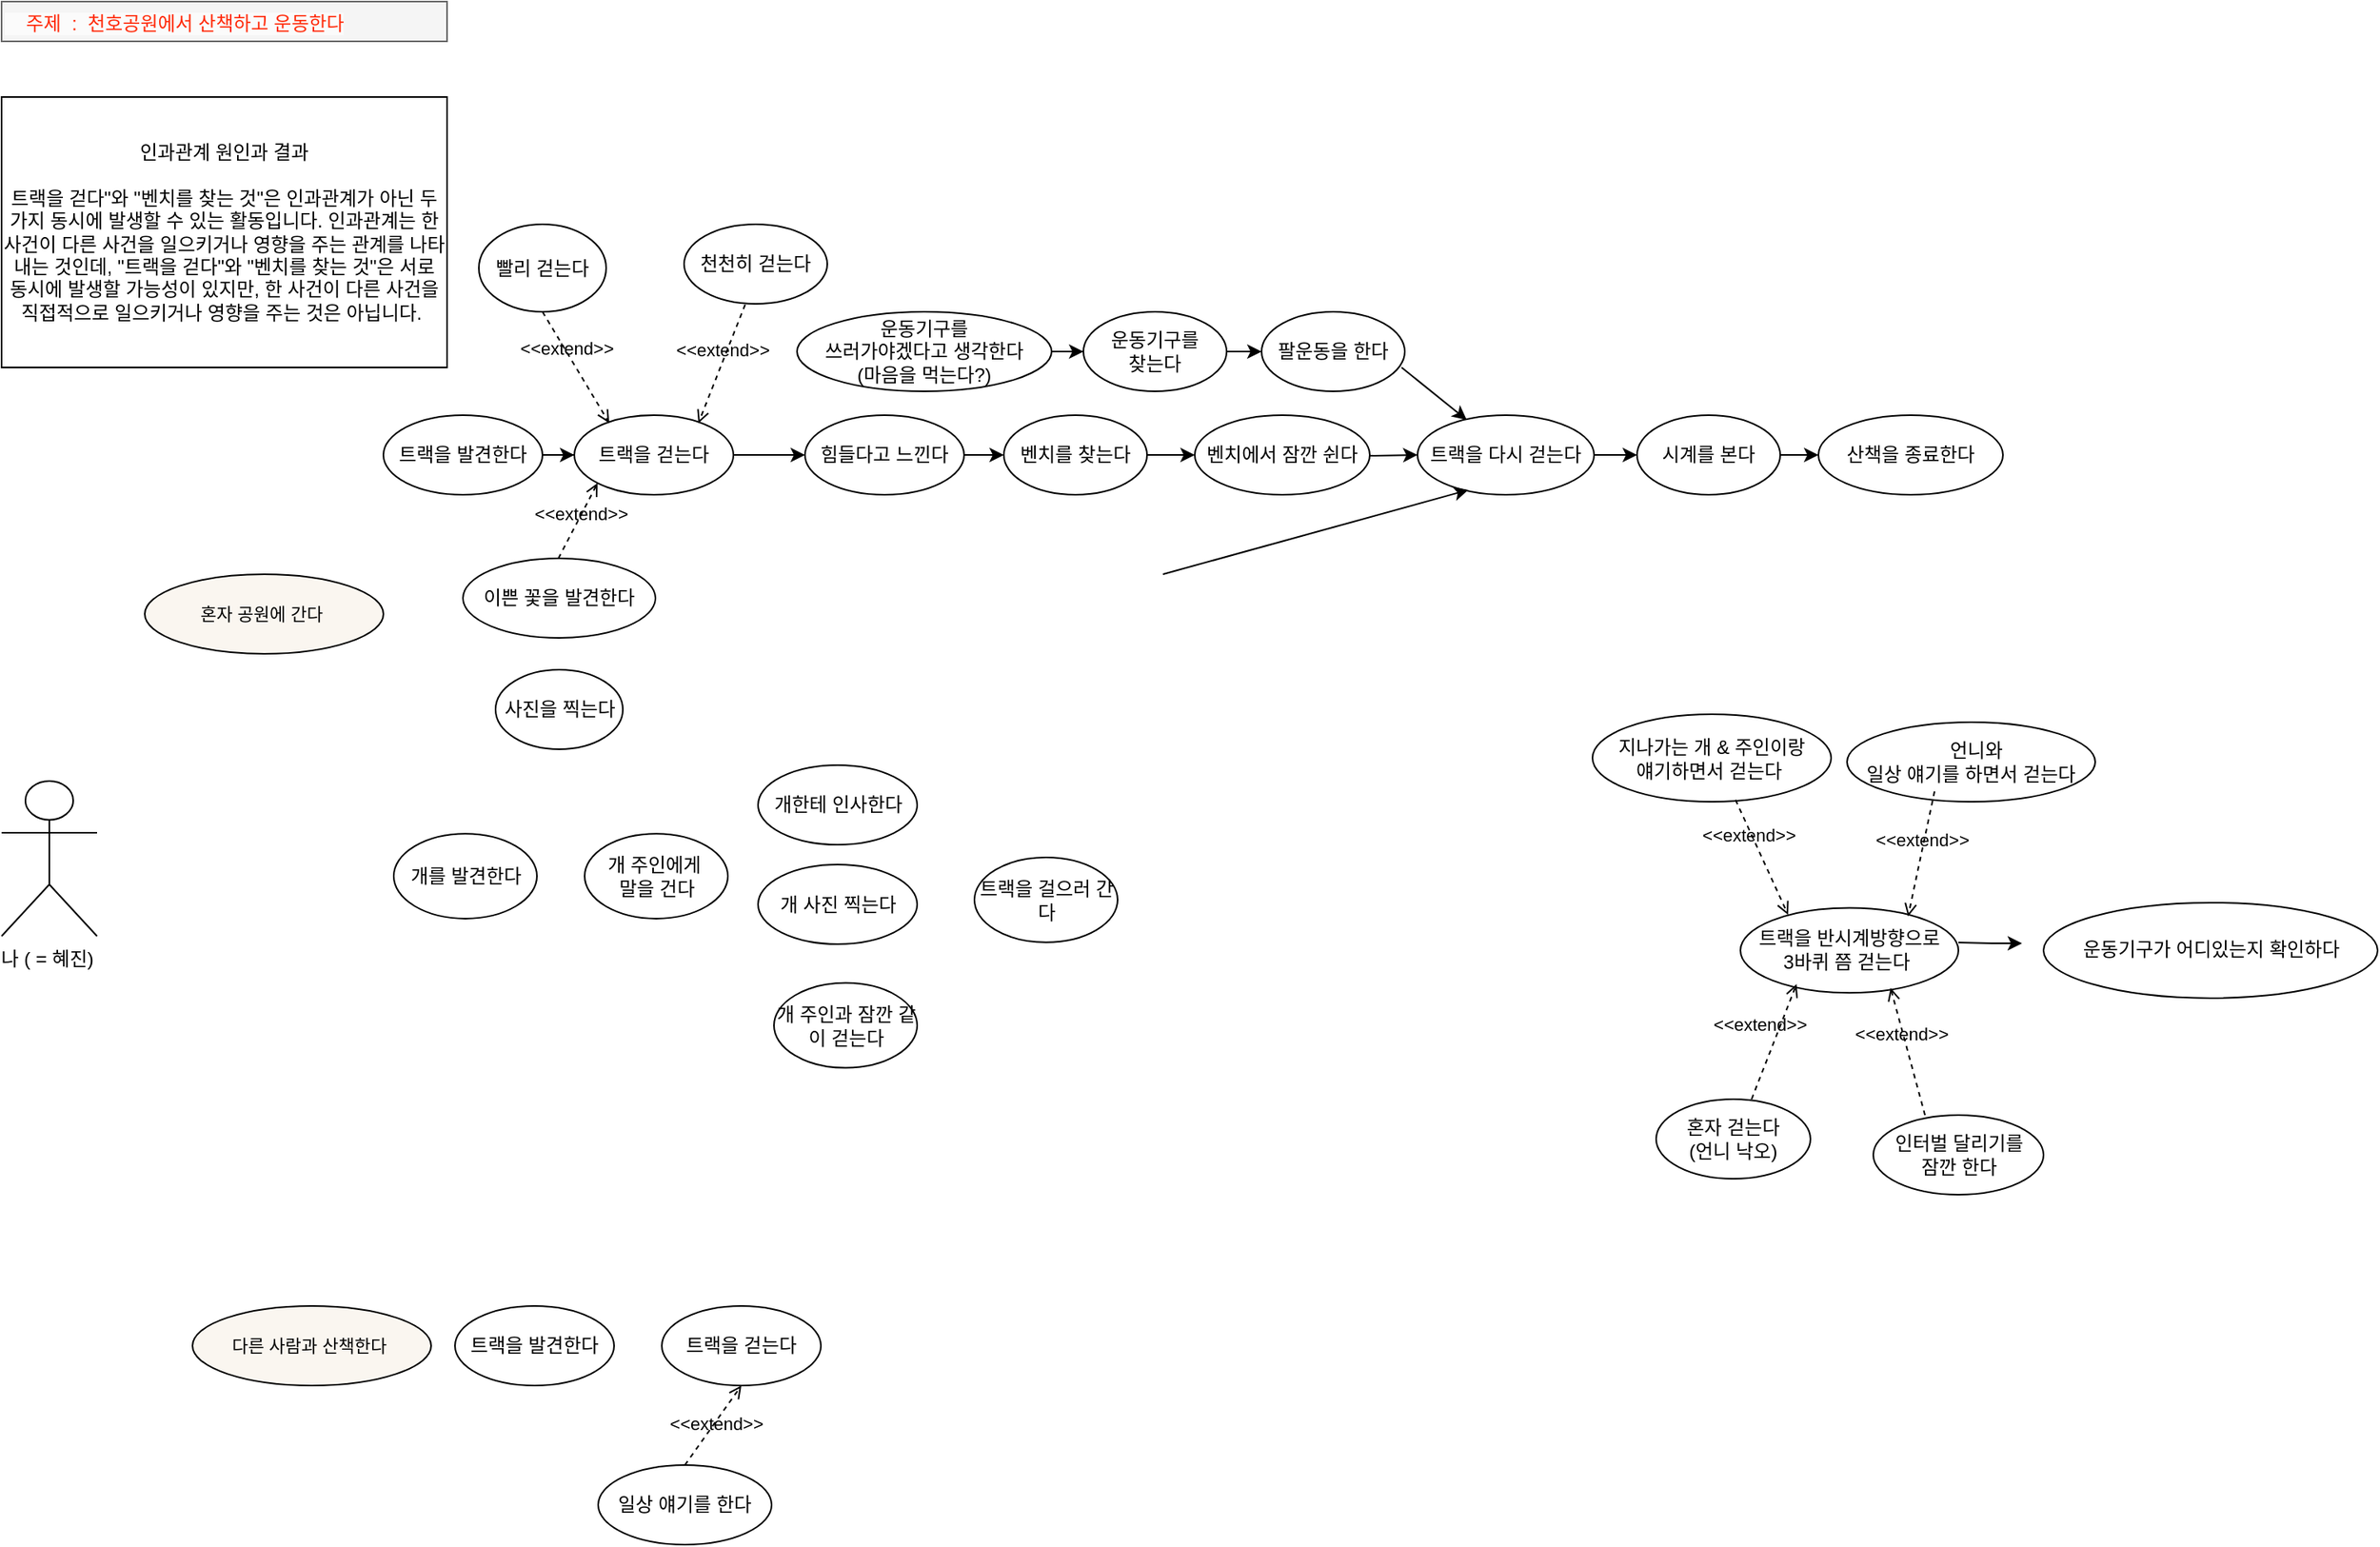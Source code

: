 <mxfile version="21.6.6" type="github">
  <diagram name="페이지-1" id="tYuTC0g_JtJMIlODlGY_">
    <mxGraphModel dx="2074" dy="1142" grid="1" gridSize="10" guides="1" tooltips="1" connect="1" arrows="1" fold="1" page="1" pageScale="1" pageWidth="827" pageHeight="1169" math="0" shadow="0">
      <root>
        <mxCell id="0" />
        <mxCell id="1" parent="0" />
        <mxCell id="RUlDnIiTWdbKFg5DgWMq-1" value="나 ( = 혜진)&amp;nbsp;" style="shape=umlActor;verticalLabelPosition=bottom;verticalAlign=top;html=1;" vertex="1" parent="1">
          <mxGeometry x="40" y="550.0" width="60" height="97.5" as="geometry" />
        </mxCell>
        <mxCell id="RUlDnIiTWdbKFg5DgWMq-2" value="&lt;font style=&quot;font-size: 11px;&quot;&gt;혼자 공원에 간다&amp;nbsp;&lt;br&gt;&lt;/font&gt;" style="ellipse;whiteSpace=wrap;html=1;fillColor=#FAF6F0;gradientColor=#FAF6F0;strokeColor=default;" vertex="1" parent="1">
          <mxGeometry x="130" y="420.0" width="150" height="50" as="geometry" />
        </mxCell>
        <mxCell id="RUlDnIiTWdbKFg5DgWMq-3" value="" style="edgeStyle=orthogonalEdgeStyle;rounded=0;orthogonalLoop=1;jettySize=auto;html=1;" edge="1" parent="1">
          <mxGeometry relative="1" as="geometry">
            <mxPoint x="1270.0" y="651.526" as="sourcePoint" />
            <mxPoint x="1310.0" y="652.053" as="targetPoint" />
          </mxGeometry>
        </mxCell>
        <mxCell id="RUlDnIiTWdbKFg5DgWMq-4" value="트랙을 반시계방향으로 &lt;br&gt;3바퀴 쯤 걷는다&amp;nbsp;" style="ellipse;whiteSpace=wrap;html=1;" vertex="1" parent="1">
          <mxGeometry x="1133" y="629.76" width="137" height="53.37" as="geometry" />
        </mxCell>
        <mxCell id="RUlDnIiTWdbKFg5DgWMq-5" value="지나가는 개 &amp;amp; 주인이랑 &lt;br&gt;얘기하면서 걷는다&amp;nbsp;" style="ellipse;whiteSpace=wrap;html=1;" vertex="1" parent="1">
          <mxGeometry x="1040" y="508" width="150" height="55" as="geometry" />
        </mxCell>
        <mxCell id="RUlDnIiTWdbKFg5DgWMq-6" value="&amp;nbsp; 언니와 &lt;br&gt;일상 얘기를 하면서 걷는다" style="ellipse;whiteSpace=wrap;html=1;" vertex="1" parent="1">
          <mxGeometry x="1200" y="513" width="156" height="50" as="geometry" />
        </mxCell>
        <mxCell id="RUlDnIiTWdbKFg5DgWMq-7" value="혼자 걷는다 &lt;br&gt;(언니 낙오)" style="ellipse;whiteSpace=wrap;html=1;" vertex="1" parent="1">
          <mxGeometry x="1080" y="750.0" width="97" height="50" as="geometry" />
        </mxCell>
        <mxCell id="RUlDnIiTWdbKFg5DgWMq-8" value="&amp;lt;&amp;lt;extend&amp;gt;&amp;gt;" style="html=1;verticalAlign=bottom;labelBackgroundColor=none;endArrow=open;endFill=0;dashed=1;rounded=0;exitX=0.626;exitY=1.033;exitDx=0;exitDy=0;exitPerimeter=0;entryX=0.248;entryY=0.119;entryDx=0;entryDy=0;entryPerimeter=0;" edge="1" parent="1">
          <mxGeometry x="-0.201" y="-6" width="160" relative="1" as="geometry">
            <mxPoint x="1129.9" y="561.815" as="sourcePoint" />
            <mxPoint x="1162.976" y="634.111" as="targetPoint" />
            <mxPoint as="offset" />
          </mxGeometry>
        </mxCell>
        <mxCell id="RUlDnIiTWdbKFg5DgWMq-9" value="&amp;lt;&amp;lt;extend&amp;gt;&amp;gt;" style="html=1;verticalAlign=bottom;labelBackgroundColor=none;endArrow=open;endFill=0;dashed=1;rounded=0;exitX=0.5;exitY=1;exitDx=0;exitDy=0;entryX=0.769;entryY=-0.011;entryDx=0;entryDy=0;entryPerimeter=0;" edge="1" parent="1">
          <mxGeometry width="160" relative="1" as="geometry">
            <mxPoint x="1255.0" y="556.5" as="sourcePoint" />
            <mxPoint x="1238.353" y="635.173" as="targetPoint" />
          </mxGeometry>
        </mxCell>
        <mxCell id="RUlDnIiTWdbKFg5DgWMq-10" value="&amp;lt;&amp;lt;extend&amp;gt;&amp;gt;" style="html=1;verticalAlign=bottom;labelBackgroundColor=none;endArrow=open;endFill=0;dashed=1;rounded=0;" edge="1" parent="1">
          <mxGeometry x="-0.047" y="9" width="160" relative="1" as="geometry">
            <mxPoint x="1140" y="750.0" as="sourcePoint" />
            <mxPoint x="1168.261" y="677.62" as="targetPoint" />
            <mxPoint as="offset" />
            <Array as="points" />
          </mxGeometry>
        </mxCell>
        <mxCell id="RUlDnIiTWdbKFg5DgWMq-11" value="인터벌 달리기를 &lt;br&gt;잠깐 한다" style="ellipse;whiteSpace=wrap;html=1;" vertex="1" parent="1">
          <mxGeometry x="1216.5" y="760.0" width="107" height="50" as="geometry" />
        </mxCell>
        <mxCell id="RUlDnIiTWdbKFg5DgWMq-12" value="&amp;lt;&amp;lt;extend&amp;gt;&amp;gt;" style="html=1;verticalAlign=bottom;labelBackgroundColor=none;endArrow=open;endFill=0;dashed=1;rounded=0;entryX=0.921;entryY=0.217;entryDx=0;entryDy=0;entryPerimeter=0;" edge="1" parent="1">
          <mxGeometry x="0.069" y="3" width="160" relative="1" as="geometry">
            <mxPoint x="1249" y="760.0" as="sourcePoint" />
            <mxPoint x="1227.367" y="680.001" as="targetPoint" />
            <mxPoint as="offset" />
          </mxGeometry>
        </mxCell>
        <mxCell id="RUlDnIiTWdbKFg5DgWMq-13" value="&lt;span style=&quot;color: rgb(255, 41, 8); font-family: Helvetica; font-size: 12px; font-style: normal; font-variant-ligatures: normal; font-variant-caps: normal; font-weight: 400; letter-spacing: normal; orphans: 2; text-align: left; text-indent: 0px; text-transform: none; widows: 2; word-spacing: 0px; -webkit-text-stroke-width: 0px; background-color: rgb(251, 251, 251); text-decoration-thickness: initial; text-decoration-style: initial; text-decoration-color: initial; float: none; display: inline !important;&quot;&gt;&amp;nbsp; &amp;nbsp; 주제&amp;nbsp; :&amp;nbsp; 천호공원에서 산책하고 운동한다&lt;/span&gt;" style="text;whiteSpace=wrap;html=1;fillColor=#f5f5f5;fontColor=#333333;strokeColor=#666666;" vertex="1" parent="1">
          <mxGeometry x="40" y="60.0" width="280" height="25" as="geometry" />
        </mxCell>
        <mxCell id="RUlDnIiTWdbKFg5DgWMq-14" value="&lt;font style=&quot;font-size: 11px;&quot;&gt;다른 사람과 산책한다&amp;nbsp;&lt;br&gt;&lt;/font&gt;" style="ellipse;whiteSpace=wrap;html=1;fillColor=#FAF6F0;gradientColor=#FAF6F0;strokeColor=default;" vertex="1" parent="1">
          <mxGeometry x="160" y="880" width="150" height="50" as="geometry" />
        </mxCell>
        <mxCell id="RUlDnIiTWdbKFg5DgWMq-15" value="운동기구가 어디있는지 확인하다" style="ellipse;whiteSpace=wrap;html=1;" vertex="1" parent="1">
          <mxGeometry x="1323.5" y="626.44" width="210" height="60" as="geometry" />
        </mxCell>
        <mxCell id="RUlDnIiTWdbKFg5DgWMq-16" value="개를 발견한다" style="ellipse;whiteSpace=wrap;html=1;" vertex="1" parent="1">
          <mxGeometry x="286.5" y="583.07" width="90" height="53.37" as="geometry" />
        </mxCell>
        <mxCell id="RUlDnIiTWdbKFg5DgWMq-59" value="" style="edgeStyle=orthogonalEdgeStyle;rounded=0;orthogonalLoop=1;jettySize=auto;html=1;" edge="1" parent="1" source="RUlDnIiTWdbKFg5DgWMq-17" target="RUlDnIiTWdbKFg5DgWMq-57">
          <mxGeometry relative="1" as="geometry" />
        </mxCell>
        <mxCell id="RUlDnIiTWdbKFg5DgWMq-17" value="트랙을 걷는다" style="ellipse;whiteSpace=wrap;html=1;" vertex="1" parent="1">
          <mxGeometry x="400" y="320" width="100" height="50" as="geometry" />
        </mxCell>
        <mxCell id="RUlDnIiTWdbKFg5DgWMq-42" value="" style="edgeStyle=orthogonalEdgeStyle;rounded=0;orthogonalLoop=1;jettySize=auto;html=1;" edge="1" parent="1" source="RUlDnIiTWdbKFg5DgWMq-18" target="RUlDnIiTWdbKFg5DgWMq-17">
          <mxGeometry relative="1" as="geometry" />
        </mxCell>
        <mxCell id="RUlDnIiTWdbKFg5DgWMq-18" value="트랙을 발견한다" style="ellipse;whiteSpace=wrap;html=1;" vertex="1" parent="1">
          <mxGeometry x="280" y="320" width="100" height="50" as="geometry" />
        </mxCell>
        <mxCell id="RUlDnIiTWdbKFg5DgWMq-19" value="개 주인에게&amp;nbsp;&lt;br&gt;말을 건다" style="ellipse;whiteSpace=wrap;html=1;" vertex="1" parent="1">
          <mxGeometry x="406.5" y="583.07" width="90" height="53.37" as="geometry" />
        </mxCell>
        <mxCell id="RUlDnIiTWdbKFg5DgWMq-20" value="개한테 인사한다" style="ellipse;whiteSpace=wrap;html=1;" vertex="1" parent="1">
          <mxGeometry x="515.5" y="540" width="100" height="50" as="geometry" />
        </mxCell>
        <mxCell id="RUlDnIiTWdbKFg5DgWMq-21" value="개 사진 찍는다" style="ellipse;whiteSpace=wrap;html=1;" vertex="1" parent="1">
          <mxGeometry x="515.5" y="602.5" width="100" height="50" as="geometry" />
        </mxCell>
        <mxCell id="RUlDnIiTWdbKFg5DgWMq-22" value="빨리 걷는다" style="ellipse;whiteSpace=wrap;html=1;" vertex="1" parent="1">
          <mxGeometry x="340" y="200" width="80" height="55" as="geometry" />
        </mxCell>
        <mxCell id="RUlDnIiTWdbKFg5DgWMq-23" value="천천히 걷는다" style="ellipse;whiteSpace=wrap;html=1;" vertex="1" parent="1">
          <mxGeometry x="469" y="200" width="90" height="50" as="geometry" />
        </mxCell>
        <mxCell id="RUlDnIiTWdbKFg5DgWMq-24" value="&amp;lt;&amp;lt;extend&amp;gt;&amp;gt;" style="html=1;verticalAlign=bottom;labelBackgroundColor=none;endArrow=open;endFill=0;dashed=1;rounded=0;exitX=0.5;exitY=1;exitDx=0;exitDy=0;" edge="1" parent="1" source="RUlDnIiTWdbKFg5DgWMq-22">
          <mxGeometry x="-0.129" y="-4" width="160" relative="1" as="geometry">
            <mxPoint x="388.92" y="259.995" as="sourcePoint" />
            <mxPoint x="422" y="325" as="targetPoint" />
            <mxPoint as="offset" />
          </mxGeometry>
        </mxCell>
        <mxCell id="RUlDnIiTWdbKFg5DgWMq-25" value="&amp;lt;&amp;lt;extend&amp;gt;&amp;gt;" style="html=1;verticalAlign=bottom;labelBackgroundColor=none;endArrow=open;endFill=0;dashed=1;rounded=0;exitX=0.5;exitY=1;exitDx=0;exitDy=0;entryX=0.78;entryY=0.06;entryDx=0;entryDy=0;entryPerimeter=0;" edge="1" parent="1">
          <mxGeometry width="160" relative="1" as="geometry">
            <mxPoint x="507.38" y="250.5" as="sourcePoint" />
            <mxPoint x="478" y="325" as="targetPoint" />
          </mxGeometry>
        </mxCell>
        <mxCell id="RUlDnIiTWdbKFg5DgWMq-44" value="" style="edgeStyle=orthogonalEdgeStyle;rounded=0;orthogonalLoop=1;jettySize=auto;html=1;" edge="1" parent="1" source="RUlDnIiTWdbKFg5DgWMq-27" target="RUlDnIiTWdbKFg5DgWMq-28">
          <mxGeometry relative="1" as="geometry" />
        </mxCell>
        <mxCell id="RUlDnIiTWdbKFg5DgWMq-27" value="벤치를 찾는다" style="ellipse;whiteSpace=wrap;html=1;" vertex="1" parent="1">
          <mxGeometry x="670" y="320" width="90" height="50" as="geometry" />
        </mxCell>
        <mxCell id="RUlDnIiTWdbKFg5DgWMq-45" value="" style="edgeStyle=orthogonalEdgeStyle;rounded=0;orthogonalLoop=1;jettySize=auto;html=1;entryX=0;entryY=0.5;entryDx=0;entryDy=0;" edge="1" parent="1" target="RUlDnIiTWdbKFg5DgWMq-39">
          <mxGeometry relative="1" as="geometry">
            <mxPoint x="875" y="345" as="sourcePoint" />
            <mxPoint x="919" y="345" as="targetPoint" />
          </mxGeometry>
        </mxCell>
        <mxCell id="RUlDnIiTWdbKFg5DgWMq-28" value="벤치에서 잠깐 쉰다" style="ellipse;whiteSpace=wrap;html=1;" vertex="1" parent="1">
          <mxGeometry x="790" y="320" width="110" height="50" as="geometry" />
        </mxCell>
        <mxCell id="RUlDnIiTWdbKFg5DgWMq-49" value="" style="edgeStyle=orthogonalEdgeStyle;rounded=0;orthogonalLoop=1;jettySize=auto;html=1;" edge="1" parent="1" source="RUlDnIiTWdbKFg5DgWMq-29" target="RUlDnIiTWdbKFg5DgWMq-30">
          <mxGeometry relative="1" as="geometry" />
        </mxCell>
        <mxCell id="RUlDnIiTWdbKFg5DgWMq-29" value="운동기구를 &lt;br&gt;찾는다" style="ellipse;whiteSpace=wrap;html=1;" vertex="1" parent="1">
          <mxGeometry x="720" y="255" width="90" height="50" as="geometry" />
        </mxCell>
        <mxCell id="RUlDnIiTWdbKFg5DgWMq-30" value="팔운동을 한다" style="ellipse;whiteSpace=wrap;html=1;" vertex="1" parent="1">
          <mxGeometry x="832" y="255" width="90" height="50" as="geometry" />
        </mxCell>
        <mxCell id="RUlDnIiTWdbKFg5DgWMq-31" value="이쁜 꽃을 발견한다" style="ellipse;whiteSpace=wrap;html=1;" vertex="1" parent="1">
          <mxGeometry x="330" y="410" width="121" height="50" as="geometry" />
        </mxCell>
        <mxCell id="RUlDnIiTWdbKFg5DgWMq-32" value="사진을 찍는다" style="ellipse;whiteSpace=wrap;html=1;" vertex="1" parent="1">
          <mxGeometry x="350.5" y="480" width="80" height="50" as="geometry" />
        </mxCell>
        <mxCell id="RUlDnIiTWdbKFg5DgWMq-33" value="트랙을 발견한다" style="ellipse;whiteSpace=wrap;html=1;" vertex="1" parent="1">
          <mxGeometry x="325" y="880" width="100" height="50" as="geometry" />
        </mxCell>
        <mxCell id="RUlDnIiTWdbKFg5DgWMq-34" value="트랙을 걷는다" style="ellipse;whiteSpace=wrap;html=1;" vertex="1" parent="1">
          <mxGeometry x="455" y="880" width="100" height="50" as="geometry" />
        </mxCell>
        <mxCell id="RUlDnIiTWdbKFg5DgWMq-35" value="일상 얘기를 한다" style="ellipse;whiteSpace=wrap;html=1;" vertex="1" parent="1">
          <mxGeometry x="415" y="980" width="109" height="50" as="geometry" />
        </mxCell>
        <mxCell id="RUlDnIiTWdbKFg5DgWMq-36" value="&amp;lt;&amp;lt;extend&amp;gt;&amp;gt;" style="html=1;verticalAlign=bottom;labelBackgroundColor=none;endArrow=open;endFill=0;dashed=1;rounded=0;exitX=0.5;exitY=0;exitDx=0;exitDy=0;entryX=0.5;entryY=1;entryDx=0;entryDy=0;" edge="1" parent="1" source="RUlDnIiTWdbKFg5DgWMq-35" target="RUlDnIiTWdbKFg5DgWMq-34">
          <mxGeometry x="-0.201" y="-6" width="160" relative="1" as="geometry">
            <mxPoint x="498.28" y="1043.815" as="sourcePoint" />
            <mxPoint x="531.356" y="1116.111" as="targetPoint" />
            <mxPoint as="offset" />
          </mxGeometry>
        </mxCell>
        <mxCell id="RUlDnIiTWdbKFg5DgWMq-37" style="edgeStyle=orthogonalEdgeStyle;rounded=0;orthogonalLoop=1;jettySize=auto;html=1;exitX=0.5;exitY=1;exitDx=0;exitDy=0;" edge="1" parent="1" source="RUlDnIiTWdbKFg5DgWMq-17" target="RUlDnIiTWdbKFg5DgWMq-17">
          <mxGeometry relative="1" as="geometry" />
        </mxCell>
        <mxCell id="RUlDnIiTWdbKFg5DgWMq-46" value="" style="edgeStyle=orthogonalEdgeStyle;rounded=0;orthogonalLoop=1;jettySize=auto;html=1;" edge="1" parent="1" source="RUlDnIiTWdbKFg5DgWMq-39" target="RUlDnIiTWdbKFg5DgWMq-40">
          <mxGeometry relative="1" as="geometry" />
        </mxCell>
        <mxCell id="RUlDnIiTWdbKFg5DgWMq-39" value="트랙을 다시 걷는다" style="ellipse;whiteSpace=wrap;html=1;" vertex="1" parent="1">
          <mxGeometry x="930" y="320" width="111" height="50" as="geometry" />
        </mxCell>
        <mxCell id="RUlDnIiTWdbKFg5DgWMq-47" value="" style="edgeStyle=orthogonalEdgeStyle;rounded=0;orthogonalLoop=1;jettySize=auto;html=1;" edge="1" parent="1" source="RUlDnIiTWdbKFg5DgWMq-40" target="RUlDnIiTWdbKFg5DgWMq-41">
          <mxGeometry relative="1" as="geometry" />
        </mxCell>
        <mxCell id="RUlDnIiTWdbKFg5DgWMq-40" value="시계를 본다" style="ellipse;whiteSpace=wrap;html=1;" vertex="1" parent="1">
          <mxGeometry x="1068" y="320" width="90" height="50" as="geometry" />
        </mxCell>
        <mxCell id="RUlDnIiTWdbKFg5DgWMq-41" value="산책을 종료한다" style="ellipse;whiteSpace=wrap;html=1;" vertex="1" parent="1">
          <mxGeometry x="1182" y="320" width="116" height="50" as="geometry" />
        </mxCell>
        <mxCell id="RUlDnIiTWdbKFg5DgWMq-52" value="" style="endArrow=classic;html=1;rounded=0;entryX=0.288;entryY=0.94;entryDx=0;entryDy=0;entryPerimeter=0;" edge="1" parent="1" target="RUlDnIiTWdbKFg5DgWMq-39">
          <mxGeometry width="50" height="50" relative="1" as="geometry">
            <mxPoint x="770" y="420" as="sourcePoint" />
            <mxPoint x="820" y="370" as="targetPoint" />
          </mxGeometry>
        </mxCell>
        <mxCell id="RUlDnIiTWdbKFg5DgWMq-53" value="" style="endArrow=classic;html=1;rounded=0;entryX=0.279;entryY=0.06;entryDx=0;entryDy=0;entryPerimeter=0;" edge="1" parent="1" target="RUlDnIiTWdbKFg5DgWMq-39">
          <mxGeometry width="50" height="50" relative="1" as="geometry">
            <mxPoint x="920" y="290" as="sourcePoint" />
            <mxPoint x="964.965" y="327" as="targetPoint" />
          </mxGeometry>
        </mxCell>
        <mxCell id="RUlDnIiTWdbKFg5DgWMq-54" value="개 주인과 잠깐 같이 걷는다" style="ellipse;whiteSpace=wrap;html=1;" vertex="1" parent="1">
          <mxGeometry x="525.5" y="676.93" width="90" height="53.37" as="geometry" />
        </mxCell>
        <mxCell id="RUlDnIiTWdbKFg5DgWMq-55" value="트랙을 걸으러 간다" style="ellipse;whiteSpace=wrap;html=1;" vertex="1" parent="1">
          <mxGeometry x="651.5" y="598.0" width="90" height="53.37" as="geometry" />
        </mxCell>
        <mxCell id="RUlDnIiTWdbKFg5DgWMq-56" value="인과관계 원인과 결과&lt;br&gt;&lt;br&gt;트랙을 걷다&quot;와 &quot;벤치를 찾는 것&quot;은 인과관계가 아닌 두 가지 동시에 발생할 수 있는 활동입니다. 인과관계는 한 사건이 다른 사건을 일으키거나 영향을 주는 관계를 나타내는 것인데, &quot;트랙을 걷다&quot;와 &quot;벤치를 찾는 것&quot;은 서로 동시에 발생할 가능성이 있지만, 한 사건이 다른 사건을 직접적으로 일으키거나 영향을 주는 것은 아닙니다.&amp;nbsp;" style="rounded=0;whiteSpace=wrap;html=1;" vertex="1" parent="1">
          <mxGeometry x="40" y="120" width="280" height="170" as="geometry" />
        </mxCell>
        <mxCell id="RUlDnIiTWdbKFg5DgWMq-58" value="" style="edgeStyle=orthogonalEdgeStyle;rounded=0;orthogonalLoop=1;jettySize=auto;html=1;" edge="1" parent="1" source="RUlDnIiTWdbKFg5DgWMq-57" target="RUlDnIiTWdbKFg5DgWMq-27">
          <mxGeometry relative="1" as="geometry" />
        </mxCell>
        <mxCell id="RUlDnIiTWdbKFg5DgWMq-57" value="힘들다고 느낀다" style="ellipse;whiteSpace=wrap;html=1;" vertex="1" parent="1">
          <mxGeometry x="545" y="320" width="100" height="50" as="geometry" />
        </mxCell>
        <mxCell id="RUlDnIiTWdbKFg5DgWMq-61" value="" style="edgeStyle=orthogonalEdgeStyle;rounded=0;orthogonalLoop=1;jettySize=auto;html=1;" edge="1" parent="1" source="RUlDnIiTWdbKFg5DgWMq-60" target="RUlDnIiTWdbKFg5DgWMq-29">
          <mxGeometry relative="1" as="geometry" />
        </mxCell>
        <mxCell id="RUlDnIiTWdbKFg5DgWMq-60" value="운동기구를 &lt;br&gt;쓰러가야겠다고 생각한다 &lt;br&gt;(마음을 먹는다?)" style="ellipse;whiteSpace=wrap;html=1;" vertex="1" parent="1">
          <mxGeometry x="540" y="255" width="160" height="50" as="geometry" />
        </mxCell>
        <mxCell id="RUlDnIiTWdbKFg5DgWMq-62" value="&amp;lt;&amp;lt;extend&amp;gt;&amp;gt;" style="html=1;verticalAlign=bottom;labelBackgroundColor=none;endArrow=open;endFill=0;dashed=1;rounded=0;entryX=0;entryY=1;entryDx=0;entryDy=0;" edge="1" parent="1" target="RUlDnIiTWdbKFg5DgWMq-17">
          <mxGeometry x="-0.129" y="-4" width="160" relative="1" as="geometry">
            <mxPoint x="390" y="410" as="sourcePoint" />
            <mxPoint x="430" y="450" as="targetPoint" />
            <mxPoint as="offset" />
          </mxGeometry>
        </mxCell>
      </root>
    </mxGraphModel>
  </diagram>
</mxfile>
